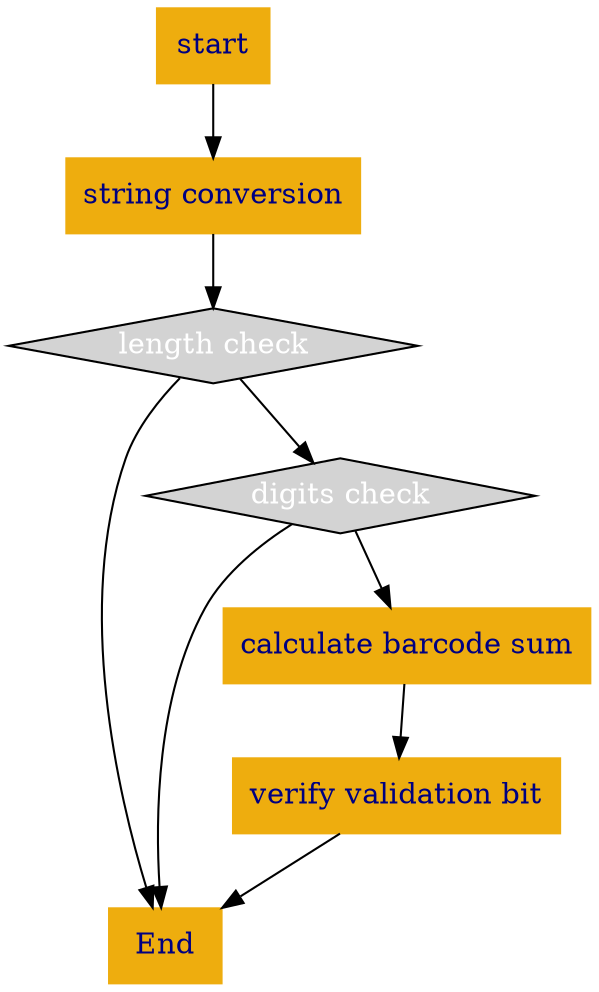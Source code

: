 digraph {

	node [fill=cornflowerblue, fontcolor=white, shape=diamond, style=filled];

	start [color=darkgoldenrod2, fontcolor=navy, label=start, shape=box];

	End [shape=rectangle, color=darkgoldenrod2, fontcolor=navy];

	"string conversion" [shape=rectangle, color=darkgoldenrod2, fontcolor=navy];

	"calculate barcode sum" [shape=rectangle, color=darkgoldenrod2, fontcolor=navy];

	"verify validation bit" [shape=rectangle, color=darkgoldenrod2, fontcolor=navy];

	start -> "string conversion";

	"string conversion" -> "length check";

	"length check" -> "digits check";
	"length check" -> End;

	"digits check" -> End;
	"digits check" -> "calculate barcode sum";

	"calculate barcode sum" -> "verify validation bit";

	"verify validation bit" -> End;
}
